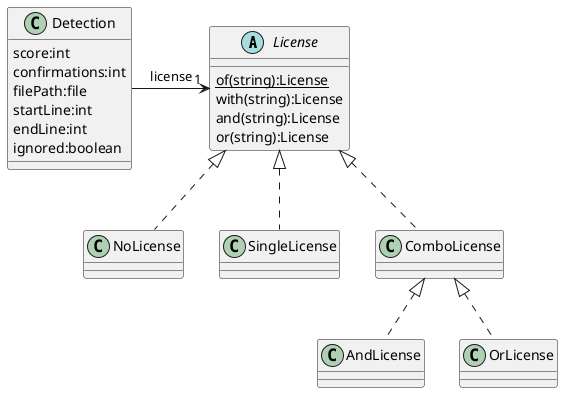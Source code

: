 @startuml

abstract class License {
    {static} of(string):License
    with(string):License
    and(string):License
    or(string):License
}

class NoLicense
License <|.. NoLicense
class SingleLicense
License <|.. SingleLicense
class ComboLicense
License <|.. ComboLicense
class AndLicense
ComboLicense <|.. AndLicense
class OrLicense
ComboLicense <|.. OrLicense

class Detection {
    score:int
    confirmations:int
    filePath:file
    startLine:int
    endLine:int
    ignored:boolean
}
Detection -> "1" License:license

@enduml
